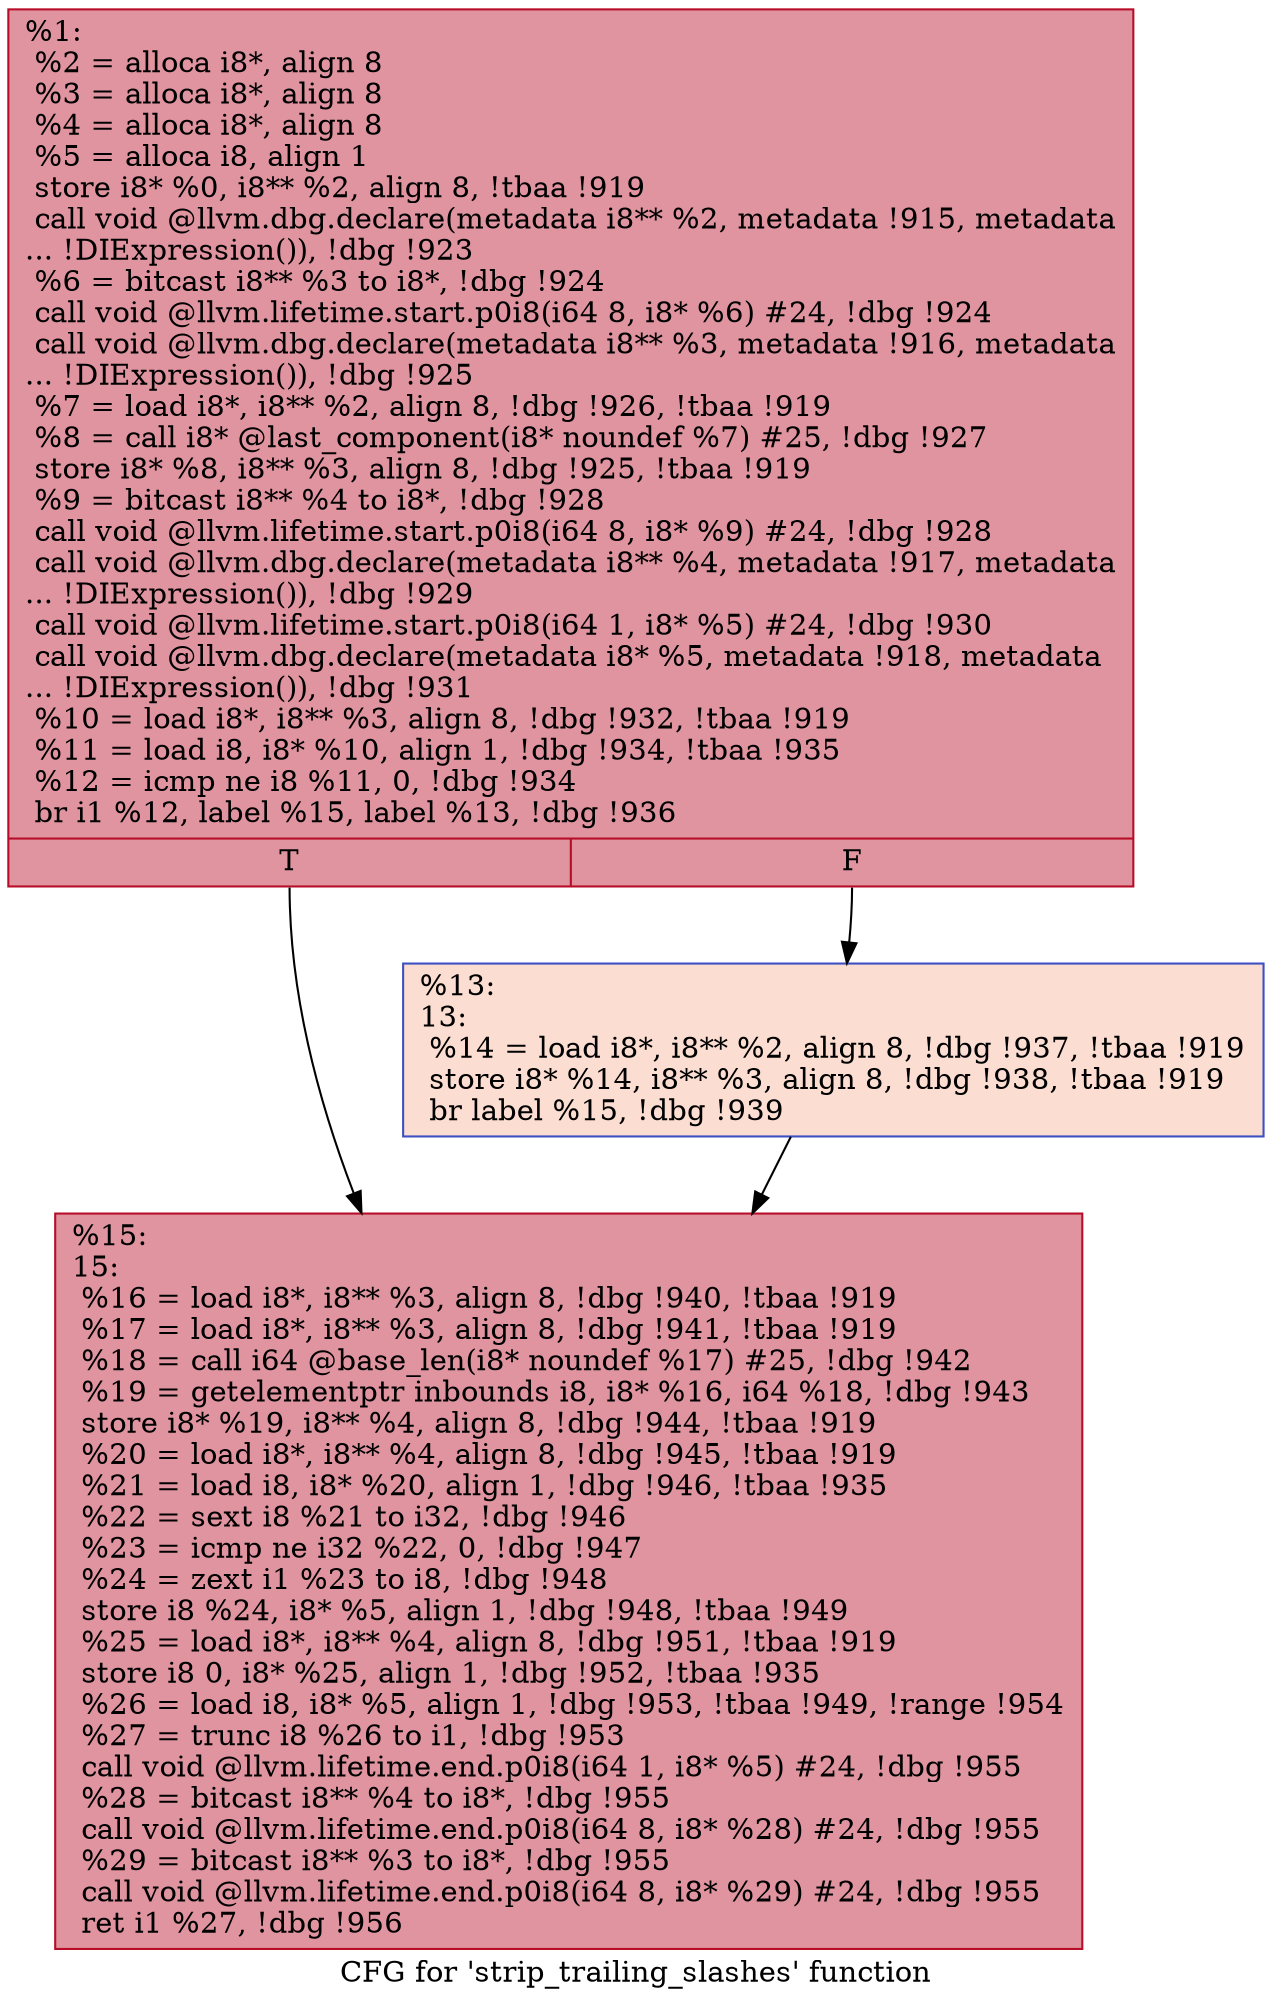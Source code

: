 digraph "CFG for 'strip_trailing_slashes' function" {
	label="CFG for 'strip_trailing_slashes' function";

	Node0xc73a80 [shape=record,color="#b70d28ff", style=filled, fillcolor="#b70d2870",label="{%1:\l  %2 = alloca i8*, align 8\l  %3 = alloca i8*, align 8\l  %4 = alloca i8*, align 8\l  %5 = alloca i8, align 1\l  store i8* %0, i8** %2, align 8, !tbaa !919\l  call void @llvm.dbg.declare(metadata i8** %2, metadata !915, metadata\l... !DIExpression()), !dbg !923\l  %6 = bitcast i8** %3 to i8*, !dbg !924\l  call void @llvm.lifetime.start.p0i8(i64 8, i8* %6) #24, !dbg !924\l  call void @llvm.dbg.declare(metadata i8** %3, metadata !916, metadata\l... !DIExpression()), !dbg !925\l  %7 = load i8*, i8** %2, align 8, !dbg !926, !tbaa !919\l  %8 = call i8* @last_component(i8* noundef %7) #25, !dbg !927\l  store i8* %8, i8** %3, align 8, !dbg !925, !tbaa !919\l  %9 = bitcast i8** %4 to i8*, !dbg !928\l  call void @llvm.lifetime.start.p0i8(i64 8, i8* %9) #24, !dbg !928\l  call void @llvm.dbg.declare(metadata i8** %4, metadata !917, metadata\l... !DIExpression()), !dbg !929\l  call void @llvm.lifetime.start.p0i8(i64 1, i8* %5) #24, !dbg !930\l  call void @llvm.dbg.declare(metadata i8* %5, metadata !918, metadata\l... !DIExpression()), !dbg !931\l  %10 = load i8*, i8** %3, align 8, !dbg !932, !tbaa !919\l  %11 = load i8, i8* %10, align 1, !dbg !934, !tbaa !935\l  %12 = icmp ne i8 %11, 0, !dbg !934\l  br i1 %12, label %15, label %13, !dbg !936\l|{<s0>T|<s1>F}}"];
	Node0xc73a80:s0 -> Node0xbfb610;
	Node0xc73a80:s1 -> Node0xc77020;
	Node0xc77020 [shape=record,color="#3d50c3ff", style=filled, fillcolor="#f7b39670",label="{%13:\l13:                                               \l  %14 = load i8*, i8** %2, align 8, !dbg !937, !tbaa !919\l  store i8* %14, i8** %3, align 8, !dbg !938, !tbaa !919\l  br label %15, !dbg !939\l}"];
	Node0xc77020 -> Node0xbfb610;
	Node0xbfb610 [shape=record,color="#b70d28ff", style=filled, fillcolor="#b70d2870",label="{%15:\l15:                                               \l  %16 = load i8*, i8** %3, align 8, !dbg !940, !tbaa !919\l  %17 = load i8*, i8** %3, align 8, !dbg !941, !tbaa !919\l  %18 = call i64 @base_len(i8* noundef %17) #25, !dbg !942\l  %19 = getelementptr inbounds i8, i8* %16, i64 %18, !dbg !943\l  store i8* %19, i8** %4, align 8, !dbg !944, !tbaa !919\l  %20 = load i8*, i8** %4, align 8, !dbg !945, !tbaa !919\l  %21 = load i8, i8* %20, align 1, !dbg !946, !tbaa !935\l  %22 = sext i8 %21 to i32, !dbg !946\l  %23 = icmp ne i32 %22, 0, !dbg !947\l  %24 = zext i1 %23 to i8, !dbg !948\l  store i8 %24, i8* %5, align 1, !dbg !948, !tbaa !949\l  %25 = load i8*, i8** %4, align 8, !dbg !951, !tbaa !919\l  store i8 0, i8* %25, align 1, !dbg !952, !tbaa !935\l  %26 = load i8, i8* %5, align 1, !dbg !953, !tbaa !949, !range !954\l  %27 = trunc i8 %26 to i1, !dbg !953\l  call void @llvm.lifetime.end.p0i8(i64 1, i8* %5) #24, !dbg !955\l  %28 = bitcast i8** %4 to i8*, !dbg !955\l  call void @llvm.lifetime.end.p0i8(i64 8, i8* %28) #24, !dbg !955\l  %29 = bitcast i8** %3 to i8*, !dbg !955\l  call void @llvm.lifetime.end.p0i8(i64 8, i8* %29) #24, !dbg !955\l  ret i1 %27, !dbg !956\l}"];
}
